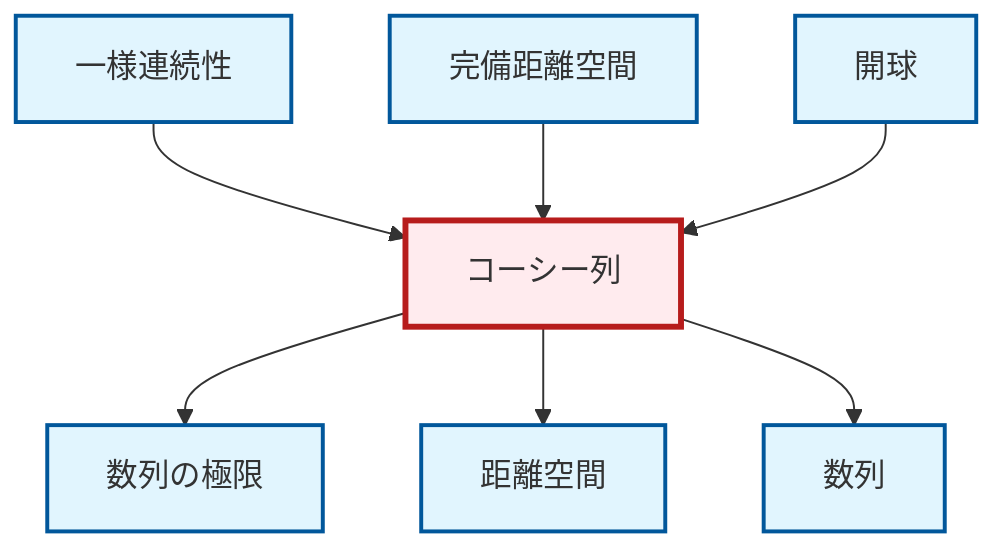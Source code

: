 graph TD
    classDef definition fill:#e1f5fe,stroke:#01579b,stroke-width:2px
    classDef theorem fill:#f3e5f5,stroke:#4a148c,stroke-width:2px
    classDef axiom fill:#fff3e0,stroke:#e65100,stroke-width:2px
    classDef example fill:#e8f5e9,stroke:#1b5e20,stroke-width:2px
    classDef current fill:#ffebee,stroke:#b71c1c,stroke-width:3px
    def-limit["数列の極限"]:::definition
    def-sequence["数列"]:::definition
    def-complete-metric-space["完備距離空間"]:::definition
    def-uniform-continuity["一様連続性"]:::definition
    def-open-ball["開球"]:::definition
    def-cauchy-sequence["コーシー列"]:::definition
    def-metric-space["距離空間"]:::definition
    def-uniform-continuity --> def-cauchy-sequence
    def-complete-metric-space --> def-cauchy-sequence
    def-open-ball --> def-cauchy-sequence
    def-cauchy-sequence --> def-limit
    def-cauchy-sequence --> def-metric-space
    def-cauchy-sequence --> def-sequence
    class def-cauchy-sequence current